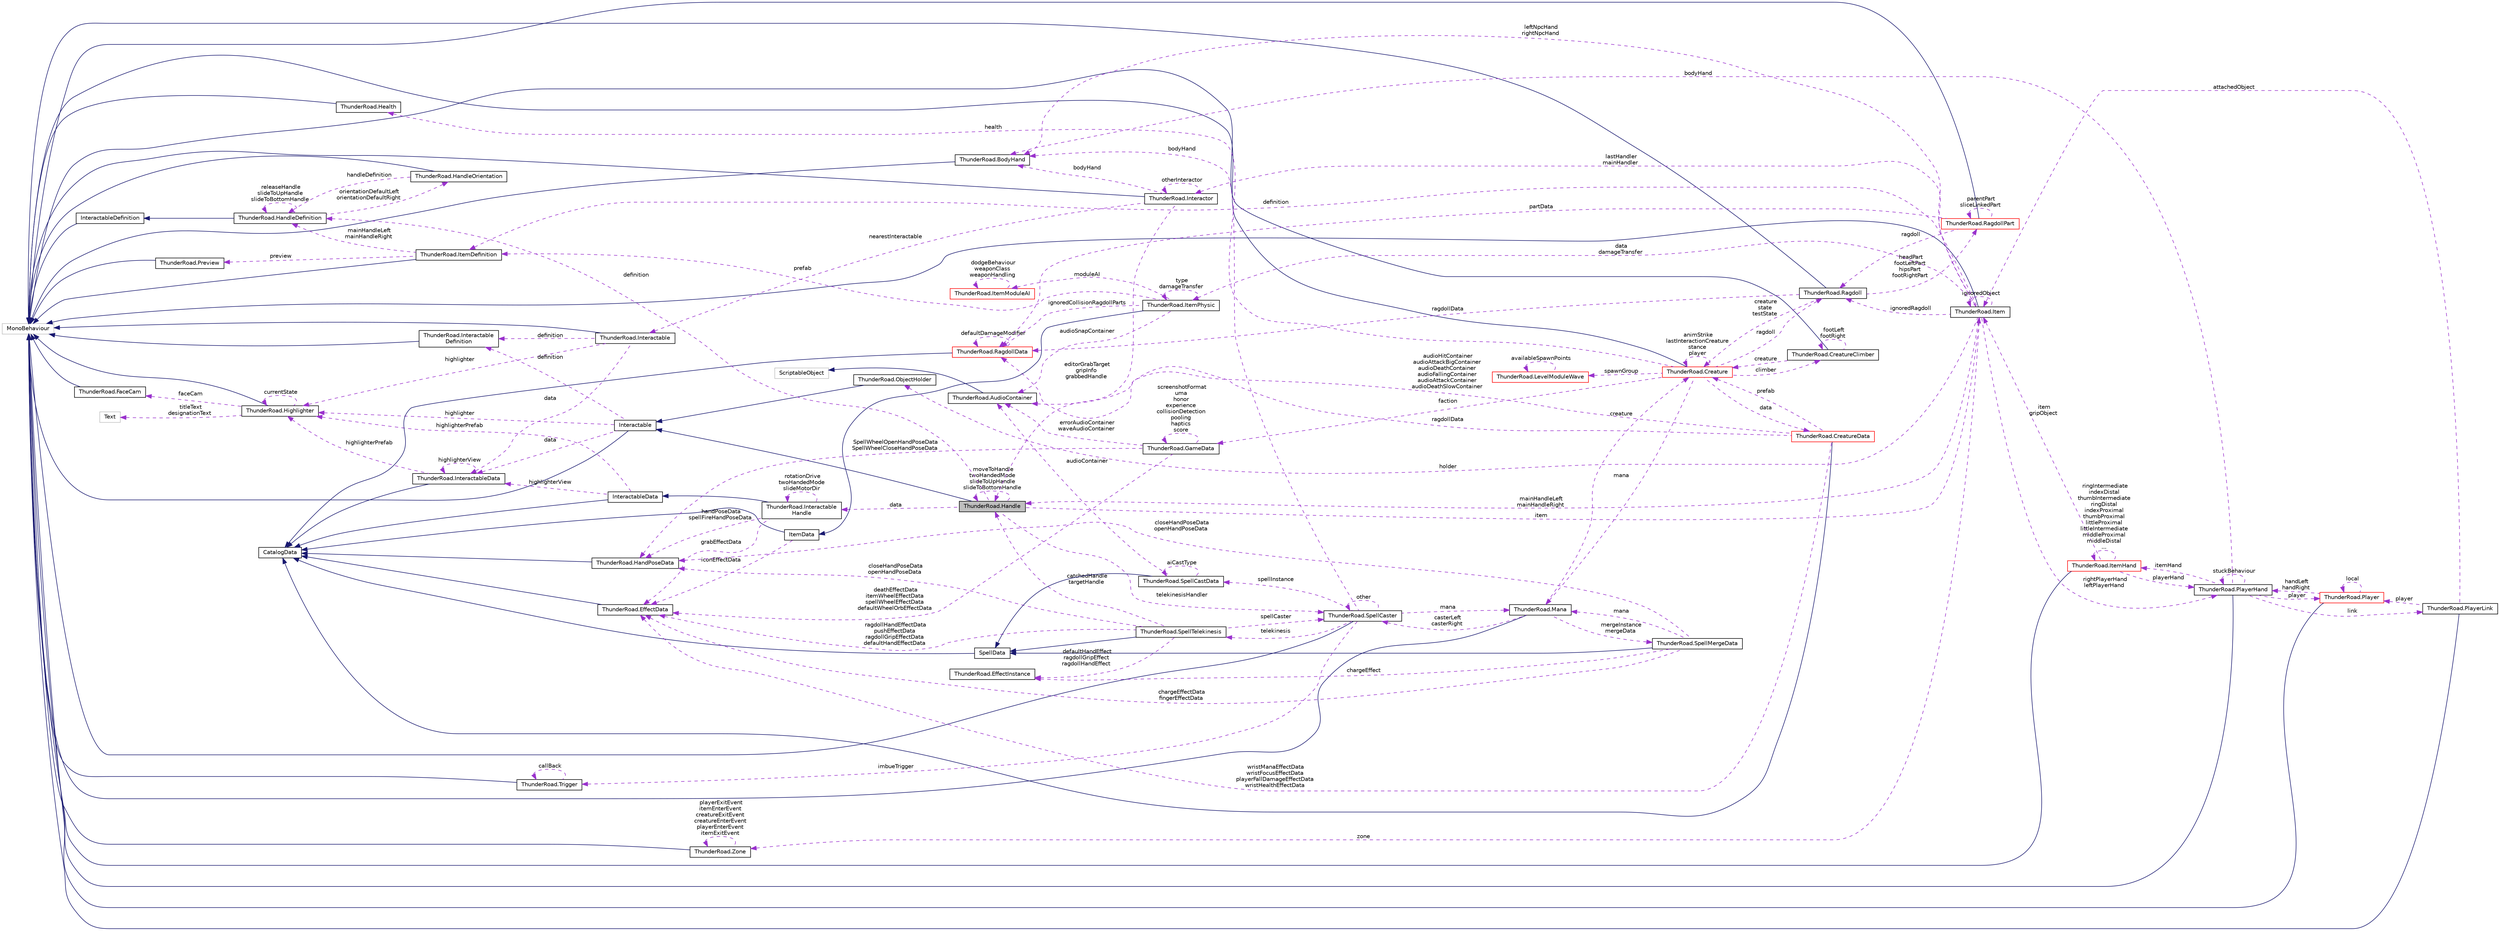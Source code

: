 digraph "ThunderRoad.Handle"
{
 // LATEX_PDF_SIZE
  edge [fontname="Helvetica",fontsize="10",labelfontname="Helvetica",labelfontsize="10"];
  node [fontname="Helvetica",fontsize="10",shape=record];
  rankdir="LR";
  Node1 [label="ThunderRoad.Handle",height=0.2,width=0.4,color="black", fillcolor="grey75", style="filled", fontcolor="black",tooltip="Class Handle. Implements the ThunderRoad.Interactable"];
  Node2 -> Node1 [dir="back",color="midnightblue",fontsize="10",style="solid",fontname="Helvetica"];
  Node2 [label="Interactable",height=0.2,width=0.4,color="black", fillcolor="white", style="filled",URL="$class_thunder_road_1_1_interactable.html",tooltip="Class Interactable. Implements the UnityEngine.MonoBehaviour"];
  Node3 -> Node2 [dir="back",color="midnightblue",fontsize="10",style="solid",fontname="Helvetica"];
  Node3 [label="MonoBehaviour",height=0.2,width=0.4,color="grey75", fillcolor="white", style="filled",tooltip=" "];
  Node4 -> Node2 [dir="back",color="darkorchid3",fontsize="10",style="dashed",label=" highlighter" ,fontname="Helvetica"];
  Node4 [label="ThunderRoad.Highlighter",height=0.2,width=0.4,color="black", fillcolor="white", style="filled",URL="$class_thunder_road_1_1_highlighter.html",tooltip="Class Highlighter. Implements the UnityEngine.MonoBehaviour"];
  Node3 -> Node4 [dir="back",color="midnightblue",fontsize="10",style="solid",fontname="Helvetica"];
  Node5 -> Node4 [dir="back",color="darkorchid3",fontsize="10",style="dashed",label=" faceCam" ,fontname="Helvetica"];
  Node5 [label="ThunderRoad.FaceCam",height=0.2,width=0.4,color="black", fillcolor="white", style="filled",URL="$class_thunder_road_1_1_face_cam.html",tooltip="Class FaceCam. Implements the UnityEngine.MonoBehaviour"];
  Node3 -> Node5 [dir="back",color="midnightblue",fontsize="10",style="solid",fontname="Helvetica"];
  Node6 -> Node4 [dir="back",color="darkorchid3",fontsize="10",style="dashed",label=" titleText\ndesignationText" ,fontname="Helvetica"];
  Node6 [label="Text",height=0.2,width=0.4,color="grey75", fillcolor="white", style="filled",tooltip=" "];
  Node4 -> Node4 [dir="back",color="darkorchid3",fontsize="10",style="dashed",label=" currentState" ,fontname="Helvetica"];
  Node7 -> Node2 [dir="back",color="darkorchid3",fontsize="10",style="dashed",label=" data" ,fontname="Helvetica"];
  Node7 [label="ThunderRoad.InteractableData",height=0.2,width=0.4,color="black", fillcolor="white", style="filled",URL="$class_thunder_road_1_1_interactable_data.html",tooltip="Class InteractableData. Implements the ThunderRoad.CatalogData"];
  Node8 -> Node7 [dir="back",color="midnightblue",fontsize="10",style="solid",fontname="Helvetica"];
  Node8 [label="CatalogData",height=0.2,width=0.4,color="black", fillcolor="white", style="filled",URL="$class_thunder_road_1_1_catalog_data.html",tooltip="Class CatalogData."];
  Node4 -> Node7 [dir="back",color="darkorchid3",fontsize="10",style="dashed",label=" highlighterPrefab" ,fontname="Helvetica"];
  Node7 -> Node7 [dir="back",color="darkorchid3",fontsize="10",style="dashed",label=" highlighterView" ,fontname="Helvetica"];
  Node9 -> Node2 [dir="back",color="darkorchid3",fontsize="10",style="dashed",label=" definition" ,fontname="Helvetica"];
  Node9 [label="ThunderRoad.Interactable\lDefinition",height=0.2,width=0.4,color="black", fillcolor="white", style="filled",URL="$class_thunder_road_1_1_interactable_definition.html",tooltip="Class InteractableDefinition. Implements the UnityEngine.MonoBehaviour"];
  Node3 -> Node9 [dir="back",color="midnightblue",fontsize="10",style="solid",fontname="Helvetica"];
  Node10 -> Node1 [dir="back",color="darkorchid3",fontsize="10",style="dashed",label=" definition" ,fontname="Helvetica"];
  Node10 [label="ThunderRoad.HandleDefinition",height=0.2,width=0.4,color="black", fillcolor="white", style="filled",URL="$class_thunder_road_1_1_handle_definition.html",tooltip="Class HandleDefinition. Implements the ThunderRoad.InteractableDefinition"];
  Node11 -> Node10 [dir="back",color="midnightblue",fontsize="10",style="solid",fontname="Helvetica"];
  Node11 [label="InteractableDefinition",height=0.2,width=0.4,color="black", fillcolor="white", style="filled",URL="$class_thunder_road_1_1_interactable_definition.html",tooltip="Class InteractableDefinition. Implements the UnityEngine.MonoBehaviour"];
  Node3 -> Node11 [dir="back",color="midnightblue",fontsize="10",style="solid",fontname="Helvetica"];
  Node12 -> Node10 [dir="back",color="darkorchid3",fontsize="10",style="dashed",label=" orientationDefaultLeft\norientationDefaultRight" ,fontname="Helvetica"];
  Node12 [label="ThunderRoad.HandleOrientation",height=0.2,width=0.4,color="black", fillcolor="white", style="filled",URL="$class_thunder_road_1_1_handle_orientation.html",tooltip="Class HandleOrientation. Implements the UnityEngine.MonoBehaviour"];
  Node3 -> Node12 [dir="back",color="midnightblue",fontsize="10",style="solid",fontname="Helvetica"];
  Node10 -> Node12 [dir="back",color="darkorchid3",fontsize="10",style="dashed",label=" handleDefinition" ,fontname="Helvetica"];
  Node10 -> Node10 [dir="back",color="darkorchid3",fontsize="10",style="dashed",label=" releaseHandle\nslideToUpHandle\nslideToBottomHandle" ,fontname="Helvetica"];
  Node13 -> Node1 [dir="back",color="darkorchid3",fontsize="10",style="dashed",label=" data" ,fontname="Helvetica"];
  Node13 [label="ThunderRoad.Interactable\lHandle",height=0.2,width=0.4,color="black", fillcolor="white", style="filled",URL="$class_thunder_road_1_1_interactable_handle.html",tooltip="Class InteractableHandle. Implements the ThunderRoad.InteractableData"];
  Node14 -> Node13 [dir="back",color="midnightblue",fontsize="10",style="solid",fontname="Helvetica"];
  Node14 [label="InteractableData",height=0.2,width=0.4,color="black", fillcolor="white", style="filled",URL="$class_thunder_road_1_1_interactable_data.html",tooltip="Class InteractableData. Implements the ThunderRoad.CatalogData"];
  Node8 -> Node14 [dir="back",color="midnightblue",fontsize="10",style="solid",fontname="Helvetica"];
  Node4 -> Node14 [dir="back",color="darkorchid3",fontsize="10",style="dashed",label=" highlighterPrefab" ,fontname="Helvetica"];
  Node7 -> Node14 [dir="back",color="darkorchid3",fontsize="10",style="dashed",label=" highlighterView" ,fontname="Helvetica"];
  Node15 -> Node13 [dir="back",color="darkorchid3",fontsize="10",style="dashed",label=" grabEffectData" ,fontname="Helvetica"];
  Node15 [label="ThunderRoad.EffectData",height=0.2,width=0.4,color="black", fillcolor="white", style="filled",URL="$class_thunder_road_1_1_effect_data.html",tooltip="Class EffectData. Implements the ThunderRoad.CatalogData"];
  Node8 -> Node15 [dir="back",color="midnightblue",fontsize="10",style="solid",fontname="Helvetica"];
  Node13 -> Node13 [dir="back",color="darkorchid3",fontsize="10",style="dashed",label=" rotationDrive\ntwoHandedMode\nslideMotorDir" ,fontname="Helvetica"];
  Node16 -> Node13 [dir="back",color="darkorchid3",fontsize="10",style="dashed",label=" handPoseData\nspellFireHandPoseData" ,fontname="Helvetica"];
  Node16 [label="ThunderRoad.HandPoseData",height=0.2,width=0.4,color="black", fillcolor="white", style="filled",URL="$class_thunder_road_1_1_hand_pose_data.html",tooltip="Class HandPoseData. Implements the ThunderRoad.CatalogData"];
  Node8 -> Node16 [dir="back",color="midnightblue",fontsize="10",style="solid",fontname="Helvetica"];
  Node17 -> Node1 [dir="back",color="darkorchid3",fontsize="10",style="dashed",label=" telekinesisHandler" ,fontname="Helvetica"];
  Node17 [label="ThunderRoad.SpellCaster",height=0.2,width=0.4,color="black", fillcolor="white", style="filled",URL="$class_thunder_road_1_1_spell_caster.html",tooltip="Class SpellCaster. Implements the UnityEngine.MonoBehaviour"];
  Node3 -> Node17 [dir="back",color="midnightblue",fontsize="10",style="solid",fontname="Helvetica"];
  Node18 -> Node17 [dir="back",color="darkorchid3",fontsize="10",style="dashed",label=" telekinesis" ,fontname="Helvetica"];
  Node18 [label="ThunderRoad.SpellTelekinesis",height=0.2,width=0.4,color="black", fillcolor="white", style="filled",URL="$class_thunder_road_1_1_spell_telekinesis.html",tooltip="Class SpellTelekinesis. Implements the ThunderRoad.SpellData"];
  Node19 -> Node18 [dir="back",color="midnightblue",fontsize="10",style="solid",fontname="Helvetica"];
  Node19 [label="SpellData",height=0.2,width=0.4,color="black", fillcolor="white", style="filled",URL="$class_thunder_road_1_1_spell_data.html",tooltip="Class SpellData. Implements the ThunderRoad.CatalogData"];
  Node8 -> Node19 [dir="back",color="midnightblue",fontsize="10",style="solid",fontname="Helvetica"];
  Node15 -> Node18 [dir="back",color="darkorchid3",fontsize="10",style="dashed",label=" ragdollHandEffectData\npushEffectData\nragdollGripEffectData\ndefaultHandEffectData" ,fontname="Helvetica"];
  Node16 -> Node18 [dir="back",color="darkorchid3",fontsize="10",style="dashed",label=" closeHandPoseData\nopenHandPoseData" ,fontname="Helvetica"];
  Node17 -> Node18 [dir="back",color="darkorchid3",fontsize="10",style="dashed",label=" spellCaster" ,fontname="Helvetica"];
  Node1 -> Node18 [dir="back",color="darkorchid3",fontsize="10",style="dashed",label=" catchedHandle\ntargetHandle" ,fontname="Helvetica"];
  Node20 -> Node18 [dir="back",color="darkorchid3",fontsize="10",style="dashed",label=" defaultHandEffect\nragdollGripEffect\nragdollHandEffect" ,fontname="Helvetica"];
  Node20 [label="ThunderRoad.EffectInstance",height=0.2,width=0.4,color="black", fillcolor="white", style="filled",URL="$class_thunder_road_1_1_effect_instance.html",tooltip="Class EffectInstance."];
  Node17 -> Node17 [dir="back",color="darkorchid3",fontsize="10",style="dashed",label=" other" ,fontname="Helvetica"];
  Node21 -> Node17 [dir="back",color="darkorchid3",fontsize="10",style="dashed",label=" spellInstance" ,fontname="Helvetica"];
  Node21 [label="ThunderRoad.SpellCastData",height=0.2,width=0.4,color="black", fillcolor="white", style="filled",URL="$class_thunder_road_1_1_spell_cast_data.html",tooltip="Class SpellCastData. Implements the ThunderRoad.SpellData"];
  Node19 -> Node21 [dir="back",color="midnightblue",fontsize="10",style="solid",fontname="Helvetica"];
  Node22 -> Node21 [dir="back",color="darkorchid3",fontsize="10",style="dashed",label=" audioContainer" ,fontname="Helvetica"];
  Node22 [label="ThunderRoad.AudioContainer",height=0.2,width=0.4,color="black", fillcolor="white", style="filled",URL="$class_thunder_road_1_1_audio_container.html",tooltip="Class AudioContainer. Implements the UnityEngine.ScriptableObject"];
  Node23 -> Node22 [dir="back",color="midnightblue",fontsize="10",style="solid",fontname="Helvetica"];
  Node23 [label="ScriptableObject",height=0.2,width=0.4,color="grey75", fillcolor="white", style="filled",tooltip=" "];
  Node21 -> Node21 [dir="back",color="darkorchid3",fontsize="10",style="dashed",label=" aiCastType" ,fontname="Helvetica"];
  Node24 -> Node17 [dir="back",color="darkorchid3",fontsize="10",style="dashed",label=" mana" ,fontname="Helvetica"];
  Node24 [label="ThunderRoad.Mana",height=0.2,width=0.4,color="black", fillcolor="white", style="filled",URL="$class_thunder_road_1_1_mana.html",tooltip="Class Mana. Implements the UnityEngine.MonoBehaviour"];
  Node3 -> Node24 [dir="back",color="midnightblue",fontsize="10",style="solid",fontname="Helvetica"];
  Node25 -> Node24 [dir="back",color="darkorchid3",fontsize="10",style="dashed",label=" mergeInstance\nmergeData" ,fontname="Helvetica"];
  Node25 [label="ThunderRoad.SpellMergeData",height=0.2,width=0.4,color="black", fillcolor="white", style="filled",URL="$class_thunder_road_1_1_spell_merge_data.html",tooltip="Class SpellMergeData. Implements the ThunderRoad.SpellData"];
  Node19 -> Node25 [dir="back",color="midnightblue",fontsize="10",style="solid",fontname="Helvetica"];
  Node15 -> Node25 [dir="back",color="darkorchid3",fontsize="10",style="dashed",label=" chargeEffectData\nfingerEffectData" ,fontname="Helvetica"];
  Node16 -> Node25 [dir="back",color="darkorchid3",fontsize="10",style="dashed",label=" closeHandPoseData\nopenHandPoseData" ,fontname="Helvetica"];
  Node24 -> Node25 [dir="back",color="darkorchid3",fontsize="10",style="dashed",label=" mana" ,fontname="Helvetica"];
  Node20 -> Node25 [dir="back",color="darkorchid3",fontsize="10",style="dashed",label=" chargeEffect" ,fontname="Helvetica"];
  Node17 -> Node24 [dir="back",color="darkorchid3",fontsize="10",style="dashed",label=" casterLeft\ncasterRight" ,fontname="Helvetica"];
  Node26 -> Node24 [dir="back",color="darkorchid3",fontsize="10",style="dashed",label=" creature" ,fontname="Helvetica"];
  Node26 [label="ThunderRoad.Creature",height=0.2,width=0.4,color="red", fillcolor="white", style="filled",URL="$class_thunder_road_1_1_creature.html",tooltip="Class Creature. Implements the UnityEngine.MonoBehaviour"];
  Node3 -> Node26 [dir="back",color="midnightblue",fontsize="10",style="solid",fontname="Helvetica"];
  Node27 -> Node26 [dir="back",color="darkorchid3",fontsize="10",style="dashed",label=" climber" ,fontname="Helvetica"];
  Node27 [label="ThunderRoad.CreatureClimber",height=0.2,width=0.4,color="black", fillcolor="white", style="filled",URL="$class_thunder_road_1_1_creature_climber.html",tooltip="Class CreatureClimber. Implements the UnityEngine.MonoBehaviour"];
  Node3 -> Node27 [dir="back",color="midnightblue",fontsize="10",style="solid",fontname="Helvetica"];
  Node27 -> Node27 [dir="back",color="darkorchid3",fontsize="10",style="dashed",label=" footLeft\nfootRight" ,fontname="Helvetica"];
  Node26 -> Node27 [dir="back",color="darkorchid3",fontsize="10",style="dashed",label=" creature" ,fontname="Helvetica"];
  Node28 -> Node26 [dir="back",color="darkorchid3",fontsize="10",style="dashed",label=" health" ,fontname="Helvetica"];
  Node28 [label="ThunderRoad.Health",height=0.2,width=0.4,color="black", fillcolor="white", style="filled",URL="$class_thunder_road_1_1_health.html",tooltip="Class Health. Implements the UnityEngine.MonoBehaviour"];
  Node3 -> Node28 [dir="back",color="midnightblue",fontsize="10",style="solid",fontname="Helvetica"];
  Node29 -> Node26 [dir="back",color="darkorchid3",fontsize="10",style="dashed",label=" faction" ,fontname="Helvetica"];
  Node29 [label="ThunderRoad.GameData",height=0.2,width=0.4,color="black", fillcolor="white", style="filled",URL="$class_thunder_road_1_1_game_data.html",tooltip="Class GameData."];
  Node29 -> Node29 [dir="back",color="darkorchid3",fontsize="10",style="dashed",label=" screenshotFormat\numa\nhonor\nexperience\ncollisionDetection\npooling\nhaptics\nscore" ,fontname="Helvetica"];
  Node15 -> Node29 [dir="back",color="darkorchid3",fontsize="10",style="dashed",label=" deathEffectData\nitemWheelEffectData\nspellWheelEffectData\ndefaultWheelOrbEffectData" ,fontname="Helvetica"];
  Node16 -> Node29 [dir="back",color="darkorchid3",fontsize="10",style="dashed",label=" SpellWheelOpenHandPoseData\nSpellWheelCloseHandPoseData" ,fontname="Helvetica"];
  Node22 -> Node29 [dir="back",color="darkorchid3",fontsize="10",style="dashed",label=" errorAudioContainer\nwaveAudioContainer" ,fontname="Helvetica"];
  Node30 -> Node26 [dir="back",color="darkorchid3",fontsize="10",style="dashed",label=" spawnGroup" ,fontname="Helvetica"];
  Node30 [label="ThunderRoad.LevelModuleWave",height=0.2,width=0.4,color="red", fillcolor="white", style="filled",URL="$class_thunder_road_1_1_level_module_wave.html",tooltip="Class LevelModuleWave. Implements the ThunderRoad.LevelModule"];
  Node30 -> Node30 [dir="back",color="darkorchid3",fontsize="10",style="dashed",label=" availableSpawnPoints" ,fontname="Helvetica"];
  Node33 -> Node26 [dir="back",color="darkorchid3",fontsize="10",style="dashed",label=" data" ,fontname="Helvetica"];
  Node33 [label="ThunderRoad.CreatureData",height=0.2,width=0.4,color="red", fillcolor="white", style="filled",URL="$class_thunder_road_1_1_creature_data.html",tooltip="Class CreatureData. Implements the ThunderRoad.CatalogData"];
  Node8 -> Node33 [dir="back",color="midnightblue",fontsize="10",style="solid",fontname="Helvetica"];
  Node34 -> Node33 [dir="back",color="darkorchid3",fontsize="10",style="dashed",label=" ragdollData" ,fontname="Helvetica"];
  Node34 [label="ThunderRoad.RagdollData",height=0.2,width=0.4,color="red", fillcolor="white", style="filled",URL="$class_thunder_road_1_1_ragdoll_data.html",tooltip="Class RagdollData. Implements the ThunderRoad.CatalogData"];
  Node8 -> Node34 [dir="back",color="midnightblue",fontsize="10",style="solid",fontname="Helvetica"];
  Node34 -> Node34 [dir="back",color="darkorchid3",fontsize="10",style="dashed",label=" defaultDamageModifier" ,fontname="Helvetica"];
  Node15 -> Node33 [dir="back",color="darkorchid3",fontsize="10",style="dashed",label=" wristManaEffectData\nwristFocusEffectData\nplayerFallDamageEffectData\nwristHealthEffectData" ,fontname="Helvetica"];
  Node22 -> Node33 [dir="back",color="darkorchid3",fontsize="10",style="dashed",label=" audioHitContainer\naudioAttackBigContainer\naudioDeathContainer\naudioFallingContainer\naudioAttackContainer\naudioDeathSlowContainer" ,fontname="Helvetica"];
  Node26 -> Node33 [dir="back",color="darkorchid3",fontsize="10",style="dashed",label=" prefab" ,fontname="Helvetica"];
  Node47 -> Node26 [dir="back",color="darkorchid3",fontsize="10",style="dashed",label=" ragdoll" ,fontname="Helvetica"];
  Node47 [label="ThunderRoad.Ragdoll",height=0.2,width=0.4,color="black", fillcolor="white", style="filled",URL="$class_thunder_road_1_1_ragdoll.html",tooltip="Class Ragdoll. Implements the UnityEngine.MonoBehaviour"];
  Node3 -> Node47 [dir="back",color="midnightblue",fontsize="10",style="solid",fontname="Helvetica"];
  Node34 -> Node47 [dir="back",color="darkorchid3",fontsize="10",style="dashed",label=" ragdollData" ,fontname="Helvetica"];
  Node48 -> Node47 [dir="back",color="darkorchid3",fontsize="10",style="dashed",label=" headPart\nfootLeftPart\nhipsPart\nfootRightPart" ,fontname="Helvetica"];
  Node48 [label="ThunderRoad.RagdollPart",height=0.2,width=0.4,color="red", fillcolor="white", style="filled",URL="$class_thunder_road_1_1_ragdoll_part.html",tooltip="Class RagdollPart. Implements the UnityEngine.MonoBehaviour"];
  Node3 -> Node48 [dir="back",color="midnightblue",fontsize="10",style="solid",fontname="Helvetica"];
  Node34 -> Node48 [dir="back",color="darkorchid3",fontsize="10",style="dashed",label=" partData" ,fontname="Helvetica"];
  Node48 -> Node48 [dir="back",color="darkorchid3",fontsize="10",style="dashed",label=" parentPart\nsliceLinkedPart" ,fontname="Helvetica"];
  Node47 -> Node48 [dir="back",color="darkorchid3",fontsize="10",style="dashed",label=" ragdoll" ,fontname="Helvetica"];
  Node26 -> Node47 [dir="back",color="darkorchid3",fontsize="10",style="dashed",label=" creature\nstate\ntestState" ,fontname="Helvetica"];
  Node26 -> Node26 [dir="back",color="darkorchid3",fontsize="10",style="dashed",label=" animStrike\nlastInteractionCreature\nstance\nplayer" ,fontname="Helvetica"];
  Node24 -> Node26 [dir="back",color="darkorchid3",fontsize="10",style="dashed",label=" mana" ,fontname="Helvetica"];
  Node92 -> Node17 [dir="back",color="darkorchid3",fontsize="10",style="dashed",label=" imbueTrigger" ,fontname="Helvetica"];
  Node92 [label="ThunderRoad.Trigger",height=0.2,width=0.4,color="black", fillcolor="white", style="filled",URL="$class_thunder_road_1_1_trigger.html",tooltip="Class Trigger. Implements the UnityEngine.MonoBehaviour"];
  Node3 -> Node92 [dir="back",color="midnightblue",fontsize="10",style="solid",fontname="Helvetica"];
  Node92 -> Node92 [dir="back",color="darkorchid3",fontsize="10",style="dashed",label=" callBack" ,fontname="Helvetica"];
  Node44 -> Node17 [dir="back",color="darkorchid3",fontsize="10",style="dashed",label=" bodyHand" ,fontname="Helvetica"];
  Node44 [label="ThunderRoad.BodyHand",height=0.2,width=0.4,color="black", fillcolor="white", style="filled",URL="$class_thunder_road_1_1_body_hand.html",tooltip="Class BodyHand. Implements the UnityEngine.MonoBehaviour"];
  Node3 -> Node44 [dir="back",color="midnightblue",fontsize="10",style="solid",fontname="Helvetica"];
  Node1 -> Node1 [dir="back",color="darkorchid3",fontsize="10",style="dashed",label=" moveToHandle\ntwoHandedMode\nslideToUpHandle\nslideToBottomHandle" ,fontname="Helvetica"];
  Node41 -> Node1 [dir="back",color="darkorchid3",fontsize="10",style="dashed",label=" item" ,fontname="Helvetica"];
  Node41 [label="ThunderRoad.Item",height=0.2,width=0.4,color="black", fillcolor="white", style="filled",URL="$class_thunder_road_1_1_item.html",tooltip="Class Item. Implements the UnityEngine.MonoBehaviour"];
  Node3 -> Node41 [dir="back",color="midnightblue",fontsize="10",style="solid",fontname="Helvetica"];
  Node42 -> Node41 [dir="back",color="darkorchid3",fontsize="10",style="dashed",label=" lastHandler\nmainHandler" ,fontname="Helvetica"];
  Node42 [label="ThunderRoad.Interactor",height=0.2,width=0.4,color="black", fillcolor="white", style="filled",URL="$class_thunder_road_1_1_interactor.html",tooltip="Class Interactor. Implements the UnityEngine.MonoBehaviour"];
  Node3 -> Node42 [dir="back",color="midnightblue",fontsize="10",style="solid",fontname="Helvetica"];
  Node42 -> Node42 [dir="back",color="darkorchid3",fontsize="10",style="dashed",label=" otherInteractor" ,fontname="Helvetica"];
  Node1 -> Node42 [dir="back",color="darkorchid3",fontsize="10",style="dashed",label=" editorGrabTarget\ngripInfo\ngrabbedHandle" ,fontname="Helvetica"];
  Node43 -> Node42 [dir="back",color="darkorchid3",fontsize="10",style="dashed",label=" nearestInteractable" ,fontname="Helvetica"];
  Node43 [label="ThunderRoad.Interactable",height=0.2,width=0.4,color="black", fillcolor="white", style="filled",URL="$class_thunder_road_1_1_interactable.html",tooltip="Class Interactable. Implements the UnityEngine.MonoBehaviour"];
  Node3 -> Node43 [dir="back",color="midnightblue",fontsize="10",style="solid",fontname="Helvetica"];
  Node4 -> Node43 [dir="back",color="darkorchid3",fontsize="10",style="dashed",label=" highlighter" ,fontname="Helvetica"];
  Node7 -> Node43 [dir="back",color="darkorchid3",fontsize="10",style="dashed",label=" data" ,fontname="Helvetica"];
  Node9 -> Node43 [dir="back",color="darkorchid3",fontsize="10",style="dashed",label=" definition" ,fontname="Helvetica"];
  Node44 -> Node42 [dir="back",color="darkorchid3",fontsize="10",style="dashed",label=" bodyHand" ,fontname="Helvetica"];
  Node45 -> Node41 [dir="back",color="darkorchid3",fontsize="10",style="dashed",label=" definition" ,fontname="Helvetica"];
  Node45 [label="ThunderRoad.ItemDefinition",height=0.2,width=0.4,color="black", fillcolor="white", style="filled",URL="$class_thunder_road_1_1_item_definition.html",tooltip="Class ItemDefinition. Implements the UnityEngine.MonoBehaviour"];
  Node3 -> Node45 [dir="back",color="midnightblue",fontsize="10",style="solid",fontname="Helvetica"];
  Node10 -> Node45 [dir="back",color="darkorchid3",fontsize="10",style="dashed",label=" mainHandleLeft\nmainHandleRight" ,fontname="Helvetica"];
  Node46 -> Node45 [dir="back",color="darkorchid3",fontsize="10",style="dashed",label=" preview" ,fontname="Helvetica"];
  Node46 [label="ThunderRoad.Preview",height=0.2,width=0.4,color="black", fillcolor="white", style="filled",URL="$class_thunder_road_1_1_preview.html",tooltip="Class Preview. Implements the UnityEngine.MonoBehaviour"];
  Node3 -> Node46 [dir="back",color="midnightblue",fontsize="10",style="solid",fontname="Helvetica"];
  Node47 -> Node41 [dir="back",color="darkorchid3",fontsize="10",style="dashed",label=" ignoredRagdoll" ,fontname="Helvetica"];
  Node62 -> Node41 [dir="back",color="darkorchid3",fontsize="10",style="dashed",label=" data\ndamageTransfer" ,fontname="Helvetica"];
  Node62 [label="ThunderRoad.ItemPhysic",height=0.2,width=0.4,color="black", fillcolor="white", style="filled",URL="$class_thunder_road_1_1_item_physic.html",tooltip="Class ItemPhysic. Implements the ThunderRoad.ItemData"];
  Node63 -> Node62 [dir="back",color="midnightblue",fontsize="10",style="solid",fontname="Helvetica"];
  Node63 [label="ItemData",height=0.2,width=0.4,color="black", fillcolor="white", style="filled",URL="$class_thunder_road_1_1_item_data.html",tooltip="Class ItemData. Implements the ThunderRoad.CatalogData"];
  Node8 -> Node63 [dir="back",color="midnightblue",fontsize="10",style="solid",fontname="Helvetica"];
  Node15 -> Node63 [dir="back",color="darkorchid3",fontsize="10",style="dashed",label=" iconEffectData" ,fontname="Helvetica"];
  Node34 -> Node62 [dir="back",color="darkorchid3",fontsize="10",style="dashed",label=" ignoredCollisionRagdollParts" ,fontname="Helvetica"];
  Node45 -> Node62 [dir="back",color="darkorchid3",fontsize="10",style="dashed",label=" prefab" ,fontname="Helvetica"];
  Node22 -> Node62 [dir="back",color="darkorchid3",fontsize="10",style="dashed",label=" audioSnapContainer" ,fontname="Helvetica"];
  Node62 -> Node62 [dir="back",color="darkorchid3",fontsize="10",style="dashed",label=" type\ndamageTransfer" ,fontname="Helvetica"];
  Node64 -> Node62 [dir="back",color="darkorchid3",fontsize="10",style="dashed",label=" moduleAI" ,fontname="Helvetica"];
  Node64 [label="ThunderRoad.ItemModuleAI",height=0.2,width=0.4,color="red", fillcolor="white", style="filled",URL="$class_thunder_road_1_1_item_module_a_i.html",tooltip="Class ItemModuleAI. Implements the ThunderRoad.ItemModule"];
  Node64 -> Node64 [dir="back",color="darkorchid3",fontsize="10",style="dashed",label=" dodgeBehaviour\nweaponClass\nweaponHandling" ,fontname="Helvetica"];
  Node66 -> Node41 [dir="back",color="darkorchid3",fontsize="10",style="dashed",label=" holder" ,fontname="Helvetica"];
  Node66 [label="ThunderRoad.ObjectHolder",height=0.2,width=0.4,color="black", fillcolor="white", style="filled",URL="$class_thunder_road_1_1_object_holder.html",tooltip="Class ObjectHolder. Implements the ThunderRoad.Interactable"];
  Node2 -> Node66 [dir="back",color="midnightblue",fontsize="10",style="solid",fontname="Helvetica"];
  Node1 -> Node41 [dir="back",color="darkorchid3",fontsize="10",style="dashed",label=" mainHandleLeft\nmainHandleRight" ,fontname="Helvetica"];
  Node41 -> Node41 [dir="back",color="darkorchid3",fontsize="10",style="dashed",label=" ignoredObject" ,fontname="Helvetica"];
  Node67 -> Node41 [dir="back",color="darkorchid3",fontsize="10",style="dashed",label=" zone" ,fontname="Helvetica"];
  Node67 [label="ThunderRoad.Zone",height=0.2,width=0.4,color="black", fillcolor="white", style="filled",URL="$class_thunder_road_1_1_zone.html",tooltip="Class Zone. Implements the UnityEngine.MonoBehaviour"];
  Node3 -> Node67 [dir="back",color="midnightblue",fontsize="10",style="solid",fontname="Helvetica"];
  Node67 -> Node67 [dir="back",color="darkorchid3",fontsize="10",style="dashed",label=" playerExitEvent\nitemEnterEvent\ncreatureExitEvent\ncreatureEnterEvent\nplayerEnterEvent\nitemExitEvent" ,fontname="Helvetica"];
  Node44 -> Node41 [dir="back",color="darkorchid3",fontsize="10",style="dashed",label=" leftNpcHand\nrightNpcHand" ,fontname="Helvetica"];
  Node68 -> Node41 [dir="back",color="darkorchid3",fontsize="10",style="dashed",label=" rightPlayerHand\nleftPlayerHand" ,fontname="Helvetica"];
  Node68 [label="ThunderRoad.PlayerHand",height=0.2,width=0.4,color="black", fillcolor="white", style="filled",URL="$class_thunder_road_1_1_player_hand.html",tooltip="Class PlayerHand. Implements the UnityEngine.MonoBehaviour"];
  Node3 -> Node68 [dir="back",color="midnightblue",fontsize="10",style="solid",fontname="Helvetica"];
  Node39 -> Node68 [dir="back",color="darkorchid3",fontsize="10",style="dashed",label=" player" ,fontname="Helvetica"];
  Node39 [label="ThunderRoad.Player",height=0.2,width=0.4,color="red", fillcolor="white", style="filled",URL="$class_thunder_road_1_1_player.html",tooltip="Class Player. Implements the UnityEngine.MonoBehaviour"];
  Node3 -> Node39 [dir="back",color="midnightblue",fontsize="10",style="solid",fontname="Helvetica"];
  Node39 -> Node39 [dir="back",color="darkorchid3",fontsize="10",style="dashed",label=" local" ,fontname="Helvetica"];
  Node68 -> Node39 [dir="back",color="darkorchid3",fontsize="10",style="dashed",label=" handLeft\nhandRight" ,fontname="Helvetica"];
  Node69 -> Node68 [dir="back",color="darkorchid3",fontsize="10",style="dashed",label=" link" ,fontname="Helvetica"];
  Node69 [label="ThunderRoad.PlayerLink",height=0.2,width=0.4,color="black", fillcolor="white", style="filled",URL="$class_thunder_road_1_1_player_link.html",tooltip="Class PlayerLink. Implements the UnityEngine.MonoBehaviour"];
  Node3 -> Node69 [dir="back",color="midnightblue",fontsize="10",style="solid",fontname="Helvetica"];
  Node39 -> Node69 [dir="back",color="darkorchid3",fontsize="10",style="dashed",label=" player" ,fontname="Helvetica"];
  Node41 -> Node69 [dir="back",color="darkorchid3",fontsize="10",style="dashed",label=" attachedObject" ,fontname="Helvetica"];
  Node70 -> Node68 [dir="back",color="darkorchid3",fontsize="10",style="dashed",label=" itemHand" ,fontname="Helvetica"];
  Node70 [label="ThunderRoad.ItemHand",height=0.2,width=0.4,color="red", fillcolor="white", style="filled",URL="$class_thunder_road_1_1_item_hand.html",tooltip="Class ItemHand. Implements the UnityEngine.MonoBehaviour"];
  Node3 -> Node70 [dir="back",color="midnightblue",fontsize="10",style="solid",fontname="Helvetica"];
  Node70 -> Node70 [dir="back",color="darkorchid3",fontsize="10",style="dashed",label=" ringIntermediate\nindexDistal\nthumbIntermediate\nringDistal\nindexProximal\nthumbProximal\nlittleProximal\nlittleIntermediate\nmiddleProximal\nmiddleDistal\n..." ,fontname="Helvetica"];
  Node41 -> Node70 [dir="back",color="darkorchid3",fontsize="10",style="dashed",label=" item\ngripObject" ,fontname="Helvetica"];
  Node68 -> Node70 [dir="back",color="darkorchid3",fontsize="10",style="dashed",label=" playerHand" ,fontname="Helvetica"];
  Node44 -> Node68 [dir="back",color="darkorchid3",fontsize="10",style="dashed",label=" bodyHand" ,fontname="Helvetica"];
  Node68 -> Node68 [dir="back",color="darkorchid3",fontsize="10",style="dashed",label=" stuckBehaviour" ,fontname="Helvetica"];
}
